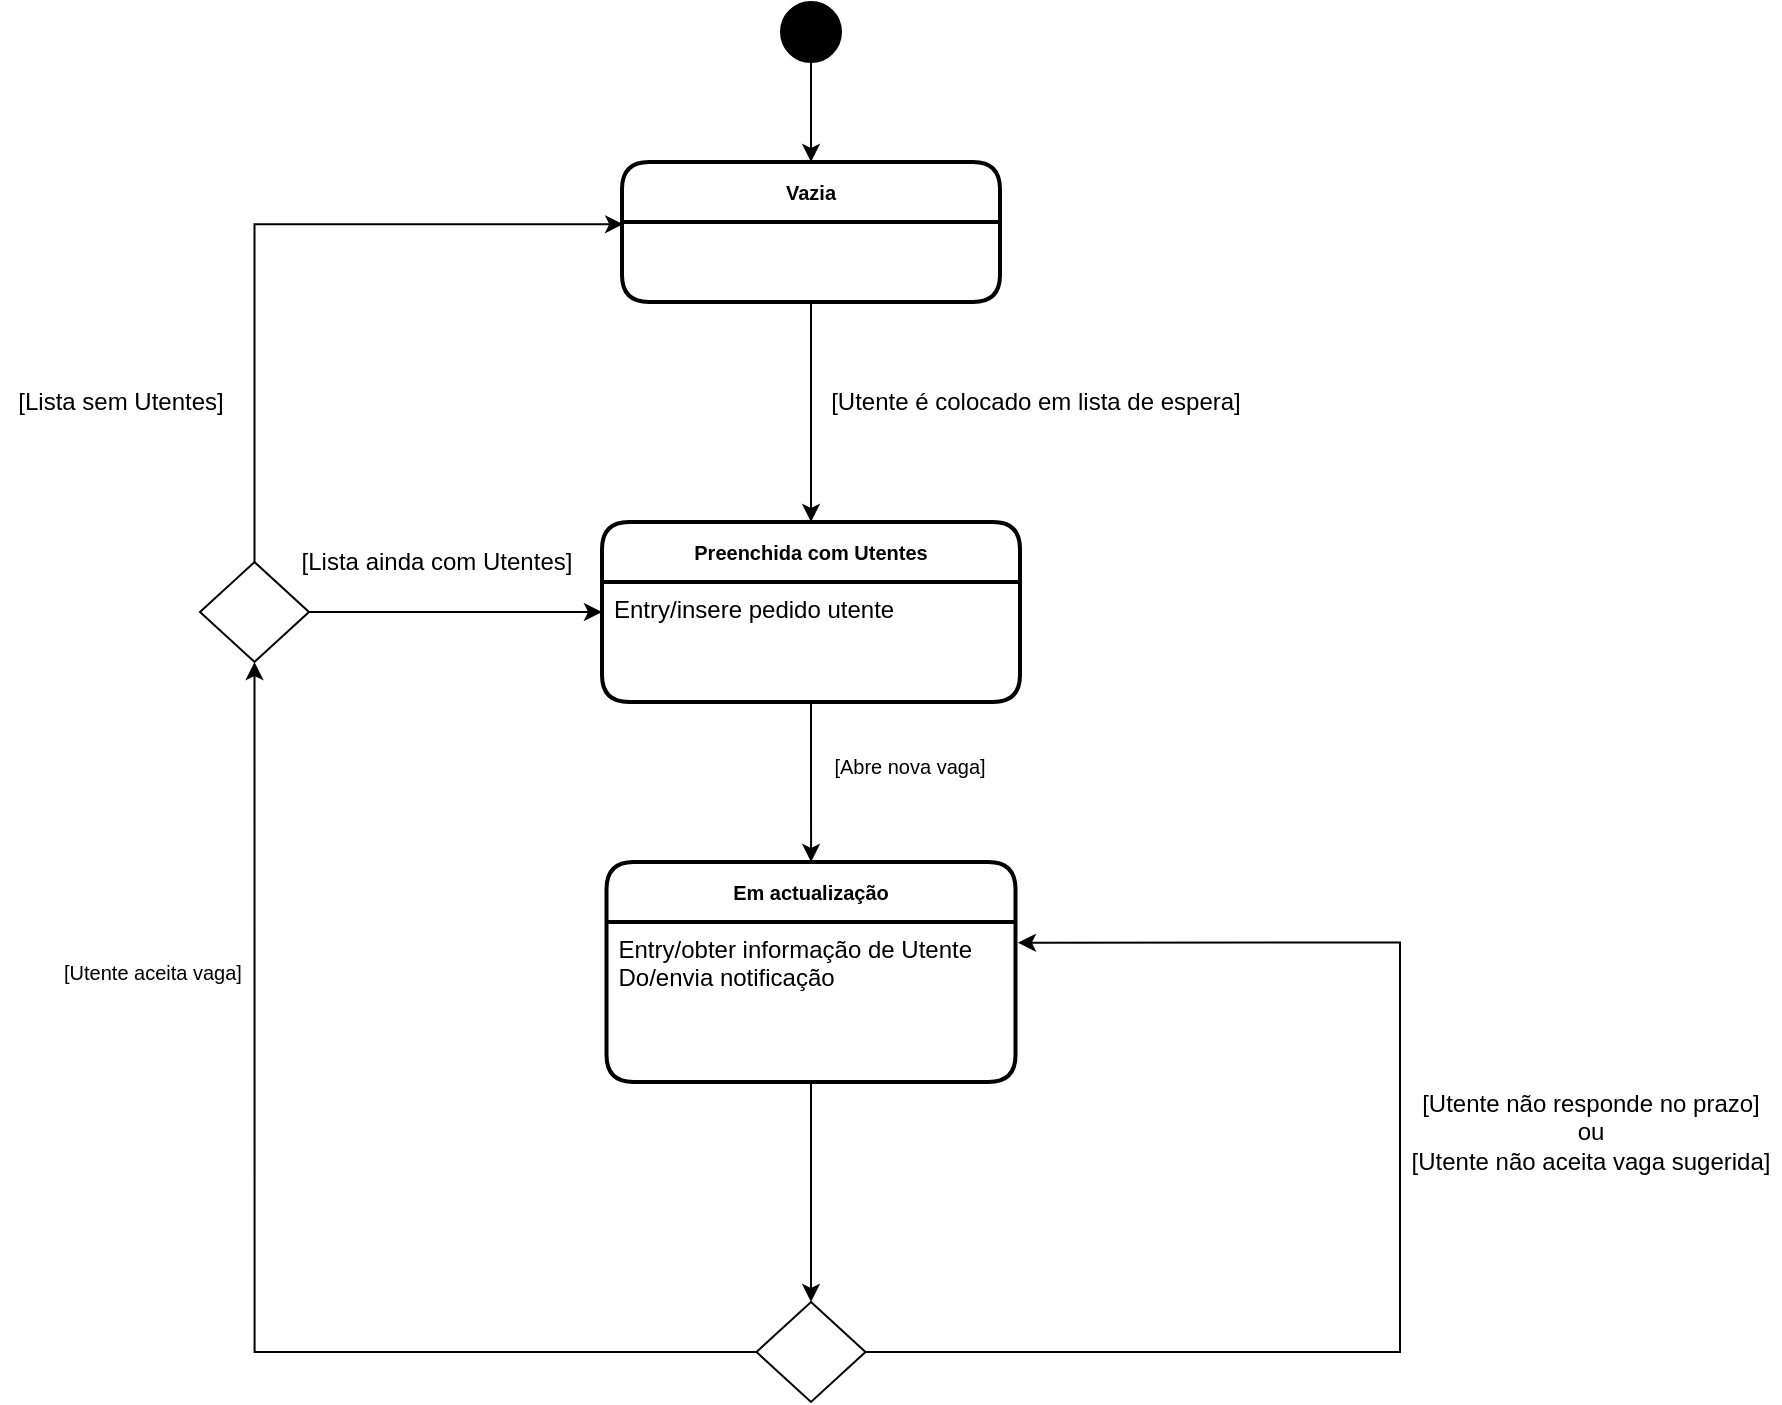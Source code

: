 <mxfile version="14.1.8" type="device"><diagram id="pXN7Gi53rqBmsXkO1Bqj" name="Page-1"><mxGraphModel dx="1532" dy="960" grid="1" gridSize="10" guides="1" tooltips="1" connect="1" arrows="1" fold="1" page="1" pageScale="1" pageWidth="827" pageHeight="1169" math="0" shadow="0"><root><mxCell id="0"/><mxCell id="1" parent="0"/><mxCell id="igddOm-Tw9BJKcU9f-0W-2" style="edgeStyle=orthogonalEdgeStyle;rounded=0;orthogonalLoop=1;jettySize=auto;html=1;" parent="1" source="igddOm-Tw9BJKcU9f-0W-1" target="igddOm-Tw9BJKcU9f-0W-4" edge="1"><mxGeometry relative="1" as="geometry"><mxPoint x="414" y="130" as="targetPoint"/></mxGeometry></mxCell><mxCell id="igddOm-Tw9BJKcU9f-0W-1" value="" style="ellipse;whiteSpace=wrap;html=1;fillColor=#000000;" parent="1" vertex="1"><mxGeometry x="420.5" y="20" width="30" height="30" as="geometry"/></mxCell><mxCell id="igddOm-Tw9BJKcU9f-0W-3" value="[Utente é colocado em lista de espera]" style="text;html=1;strokeColor=none;fillColor=none;align=center;verticalAlign=middle;whiteSpace=wrap;rounded=0;" parent="1" vertex="1"><mxGeometry x="440" y="210" width="216" height="20" as="geometry"/></mxCell><mxCell id="igddOm-Tw9BJKcU9f-0W-7" style="edgeStyle=orthogonalEdgeStyle;rounded=0;orthogonalLoop=1;jettySize=auto;html=1;fontSize=10;" parent="1" source="igddOm-Tw9BJKcU9f-0W-4" target="igddOm-Tw9BJKcU9f-0W-9" edge="1"><mxGeometry relative="1" as="geometry"><mxPoint x="414" y="280" as="targetPoint"/></mxGeometry></mxCell><mxCell id="igddOm-Tw9BJKcU9f-0W-4" value="Vazia" style="swimlane;childLayout=stackLayout;horizontal=1;startSize=30;horizontalStack=0;rounded=1;fontSize=10;fontStyle=1;strokeWidth=2;resizeParent=0;resizeLast=1;shadow=0;dashed=0;align=center;" parent="1" vertex="1"><mxGeometry x="341" y="100" width="189" height="70" as="geometry"/></mxCell><mxCell id="igddOm-Tw9BJKcU9f-0W-9" value="Preenchida com Utentes" style="swimlane;childLayout=stackLayout;horizontal=1;startSize=30;horizontalStack=0;rounded=1;fontSize=10;fontStyle=1;strokeWidth=2;resizeParent=0;resizeLast=1;shadow=0;dashed=0;align=center;" parent="1" vertex="1"><mxGeometry x="331" y="280" width="209" height="90" as="geometry"/></mxCell><mxCell id="igddOm-Tw9BJKcU9f-0W-10" value="Entry/insere pedido utente" style="align=left;strokeColor=none;fillColor=none;spacingLeft=4;fontSize=12;verticalAlign=top;resizable=0;rotatable=0;part=1;" parent="igddOm-Tw9BJKcU9f-0W-9" vertex="1"><mxGeometry y="30" width="209" height="60" as="geometry"/></mxCell><mxCell id="igddOm-Tw9BJKcU9f-0W-15" style="edgeStyle=orthogonalEdgeStyle;rounded=0;orthogonalLoop=1;jettySize=auto;html=1;fontSize=10;exitX=0.5;exitY=1;exitDx=0;exitDy=0;" parent="1" source="igddOm-Tw9BJKcU9f-0W-10" target="igddOm-Tw9BJKcU9f-0W-20" edge="1"><mxGeometry relative="1" as="geometry"><mxPoint x="435.5" y="600" as="targetPoint"/><mxPoint x="436" y="420" as="sourcePoint"/></mxGeometry></mxCell><mxCell id="igddOm-Tw9BJKcU9f-0W-18" value="[Abre nova vaga]" style="text;html=1;strokeColor=none;fillColor=none;align=center;verticalAlign=middle;whiteSpace=wrap;rounded=0;fontSize=10;" parent="1" vertex="1"><mxGeometry x="440" y="392" width="90" height="20" as="geometry"/></mxCell><mxCell id="igddOm-Tw9BJKcU9f-0W-20" value="Em actualização" style="swimlane;childLayout=stackLayout;horizontal=1;startSize=30;horizontalStack=0;rounded=1;fontSize=10;fontStyle=1;strokeWidth=2;resizeParent=0;resizeLast=1;shadow=0;dashed=0;align=center;" parent="1" vertex="1"><mxGeometry x="333.25" y="450" width="204.5" height="110" as="geometry"/></mxCell><mxCell id="igddOm-Tw9BJKcU9f-0W-21" value="Entry/obter informação de Utente&#10;Do/envia notificação&#10;" style="align=left;strokeColor=none;fillColor=none;spacingLeft=4;fontSize=12;verticalAlign=top;resizable=0;rotatable=0;part=1;" parent="igddOm-Tw9BJKcU9f-0W-20" vertex="1"><mxGeometry y="30" width="204.5" height="80" as="geometry"/></mxCell><mxCell id="nzUmsUiVsb3tOtewS7nD-13" style="edgeStyle=orthogonalEdgeStyle;rounded=0;orthogonalLoop=1;jettySize=auto;html=1;entryX=0.5;entryY=1;entryDx=0;entryDy=0;" edge="1" parent="1" source="igddOm-Tw9BJKcU9f-0W-34" target="nzUmsUiVsb3tOtewS7nD-10"><mxGeometry relative="1" as="geometry"/></mxCell><mxCell id="nzUmsUiVsb3tOtewS7nD-20" style="edgeStyle=orthogonalEdgeStyle;rounded=0;orthogonalLoop=1;jettySize=auto;html=1;entryX=1.006;entryY=0.129;entryDx=0;entryDy=0;entryPerimeter=0;" edge="1" parent="1" source="igddOm-Tw9BJKcU9f-0W-34" target="igddOm-Tw9BJKcU9f-0W-21"><mxGeometry relative="1" as="geometry"><mxPoint x="680" y="490" as="targetPoint"/><Array as="points"><mxPoint x="730" y="695"/><mxPoint x="730" y="490"/></Array></mxGeometry></mxCell><mxCell id="igddOm-Tw9BJKcU9f-0W-34" value="" style="rhombus;whiteSpace=wrap;html=1;" parent="1" vertex="1"><mxGeometry x="408.25" y="670" width="54.5" height="50" as="geometry"/></mxCell><mxCell id="igddOm-Tw9BJKcU9f-0W-35" value="[Utente aceita vaga]" style="text;html=1;strokeColor=none;fillColor=none;align=center;verticalAlign=middle;whiteSpace=wrap;rounded=0;fontSize=10;" parent="1" vertex="1"><mxGeometry x="50" y="495" width="113.25" height="20" as="geometry"/></mxCell><mxCell id="nzUmsUiVsb3tOtewS7nD-8" value="" style="edgeStyle=orthogonalEdgeStyle;rounded=0;orthogonalLoop=1;jettySize=auto;html=1;" edge="1" parent="1" source="igddOm-Tw9BJKcU9f-0W-21" target="igddOm-Tw9BJKcU9f-0W-34"><mxGeometry relative="1" as="geometry"/></mxCell><mxCell id="nzUmsUiVsb3tOtewS7nD-12" style="edgeStyle=orthogonalEdgeStyle;rounded=0;orthogonalLoop=1;jettySize=auto;html=1;entryX=0;entryY=0.5;entryDx=0;entryDy=0;" edge="1" parent="1" source="nzUmsUiVsb3tOtewS7nD-10" target="igddOm-Tw9BJKcU9f-0W-9"><mxGeometry relative="1" as="geometry"/></mxCell><mxCell id="nzUmsUiVsb3tOtewS7nD-14" style="edgeStyle=orthogonalEdgeStyle;rounded=0;orthogonalLoop=1;jettySize=auto;html=1;entryX=0.003;entryY=0.444;entryDx=0;entryDy=0;entryPerimeter=0;" edge="1" parent="1" source="nzUmsUiVsb3tOtewS7nD-10" target="igddOm-Tw9BJKcU9f-0W-4"><mxGeometry relative="1" as="geometry"><mxPoint x="157" y="100" as="targetPoint"/><Array as="points"><mxPoint x="157" y="131"/></Array></mxGeometry></mxCell><mxCell id="nzUmsUiVsb3tOtewS7nD-10" value="" style="rhombus;whiteSpace=wrap;html=1;" vertex="1" parent="1"><mxGeometry x="130" y="300" width="54.5" height="50" as="geometry"/></mxCell><mxCell id="nzUmsUiVsb3tOtewS7nD-16" value="[Lista sem Utentes]" style="text;html=1;align=center;verticalAlign=middle;resizable=0;points=[];autosize=1;" vertex="1" parent="1"><mxGeometry x="30" y="210" width="120" height="20" as="geometry"/></mxCell><mxCell id="nzUmsUiVsb3tOtewS7nD-17" value="[Lista ainda com Utentes]" style="text;html=1;align=center;verticalAlign=middle;resizable=0;points=[];autosize=1;" vertex="1" parent="1"><mxGeometry x="173" y="290" width="150" height="20" as="geometry"/></mxCell><mxCell id="nzUmsUiVsb3tOtewS7nD-21" value="[Utente não responde no prazo]&lt;br&gt;ou&lt;br&gt;[Utente não aceita vaga sugerida]" style="text;html=1;align=center;verticalAlign=middle;resizable=0;points=[];autosize=1;" vertex="1" parent="1"><mxGeometry x="730" y="560" width="190" height="50" as="geometry"/></mxCell></root></mxGraphModel></diagram></mxfile>
